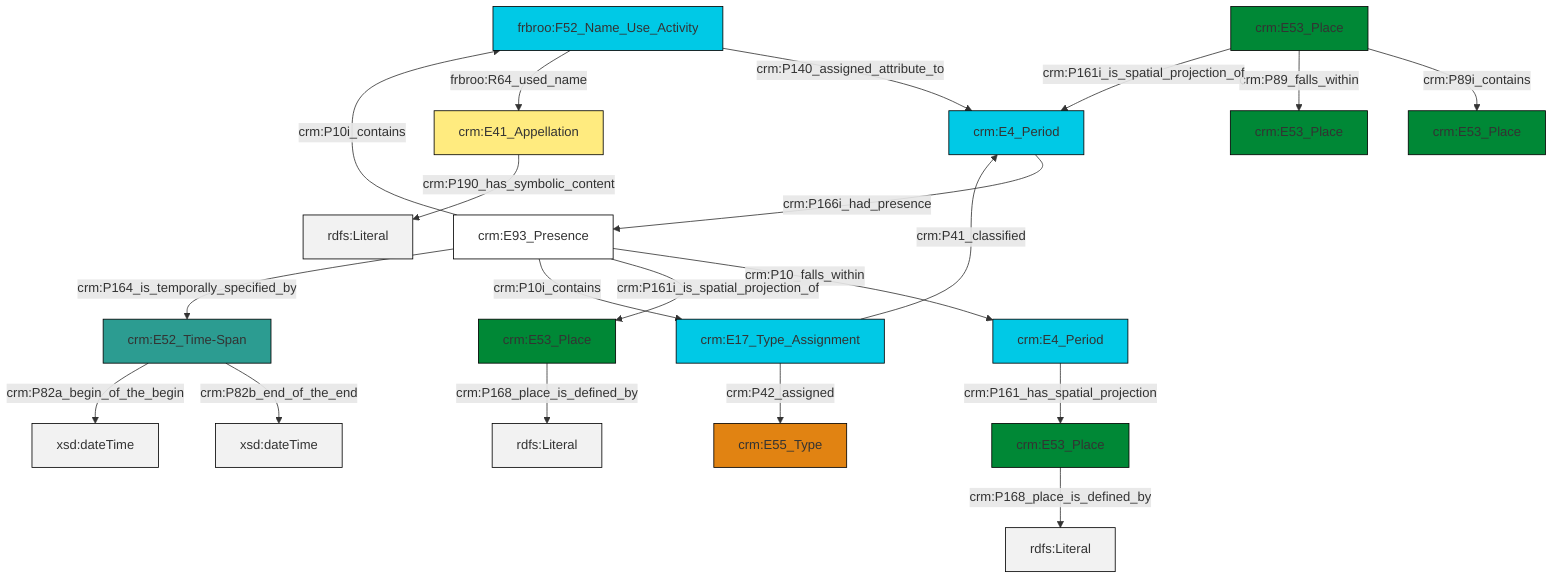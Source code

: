 graph TD
classDef Literal fill:#f2f2f2,stroke:#000000;
classDef CRM_Entity fill:#FFFFFF,stroke:#000000;
classDef Temporal_Entity fill:#00C9E6, stroke:#000000;
classDef Type fill:#E18312, stroke:#000000;
classDef Time-Span fill:#2C9C91, stroke:#000000;
classDef Appellation fill:#FFEB7F, stroke:#000000;
classDef Place fill:#008836, stroke:#000000;
classDef Persistent_Item fill:#B266B2, stroke:#000000;
classDef Conceptual_Object fill:#FFD700, stroke:#000000;
classDef Physical_Thing fill:#D2B48C, stroke:#000000;
classDef Actor fill:#f58aad, stroke:#000000;
classDef PC_Classes fill:#4ce600, stroke:#000000;
classDef Multi fill:#cccccc,stroke:#000000;

0["frbroo:F52_Name_Use_Activity"]:::Temporal_Entity -->|crm:P140_assigned_attribute_to| 1["crm:E4_Period"]:::Temporal_Entity
2["crm:E93_Presence"]:::CRM_Entity -->|crm:P10_falls_within| 3["crm:E4_Period"]:::Temporal_Entity
3["crm:E4_Period"]:::Temporal_Entity -->|crm:P161_has_spatial_projection| 4["crm:E53_Place"]:::Place
1["crm:E4_Period"]:::Temporal_Entity -->|crm:P166i_had_presence| 2["crm:E93_Presence"]:::CRM_Entity
4["crm:E53_Place"]:::Place -->|crm:P168_place_is_defined_by| 5[rdfs:Literal]:::Literal
0["frbroo:F52_Name_Use_Activity"]:::Temporal_Entity -->|frbroo:R64_used_name| 10["crm:E41_Appellation"]:::Appellation
2["crm:E93_Presence"]:::CRM_Entity -->|crm:P161i_is_spatial_projection_of| 12["crm:E53_Place"]:::Place
12["crm:E53_Place"]:::Place -->|crm:P168_place_is_defined_by| 13[rdfs:Literal]:::Literal
2["crm:E93_Presence"]:::CRM_Entity -->|crm:P10i_contains| 6["crm:E17_Type_Assignment"]:::Temporal_Entity
6["crm:E17_Type_Assignment"]:::Temporal_Entity -->|crm:P41_classified| 1["crm:E4_Period"]:::Temporal_Entity
15["crm:E53_Place"]:::Place -->|crm:P89i_contains| 17["crm:E53_Place"]:::Place
22["crm:E52_Time-Span"]:::Time-Span -->|crm:P82b_end_of_the_end| 23[xsd:dateTime]:::Literal
15["crm:E53_Place"]:::Place -->|crm:P89_falls_within| 20["crm:E53_Place"]:::Place
6["crm:E17_Type_Assignment"]:::Temporal_Entity -->|crm:P42_assigned| 24["crm:E55_Type"]:::Type
2["crm:E93_Presence"]:::CRM_Entity -->|crm:P164_is_temporally_specified_by| 22["crm:E52_Time-Span"]:::Time-Span
15["crm:E53_Place"]:::Place -->|crm:P161i_is_spatial_projection_of| 1["crm:E4_Period"]:::Temporal_Entity
10["crm:E41_Appellation"]:::Appellation -->|crm:P190_has_symbolic_content| 27[rdfs:Literal]:::Literal
22["crm:E52_Time-Span"]:::Time-Span -->|crm:P82a_begin_of_the_begin| 28[xsd:dateTime]:::Literal
2["crm:E93_Presence"]:::CRM_Entity -->|crm:P10i_contains| 0["frbroo:F52_Name_Use_Activity"]:::Temporal_Entity